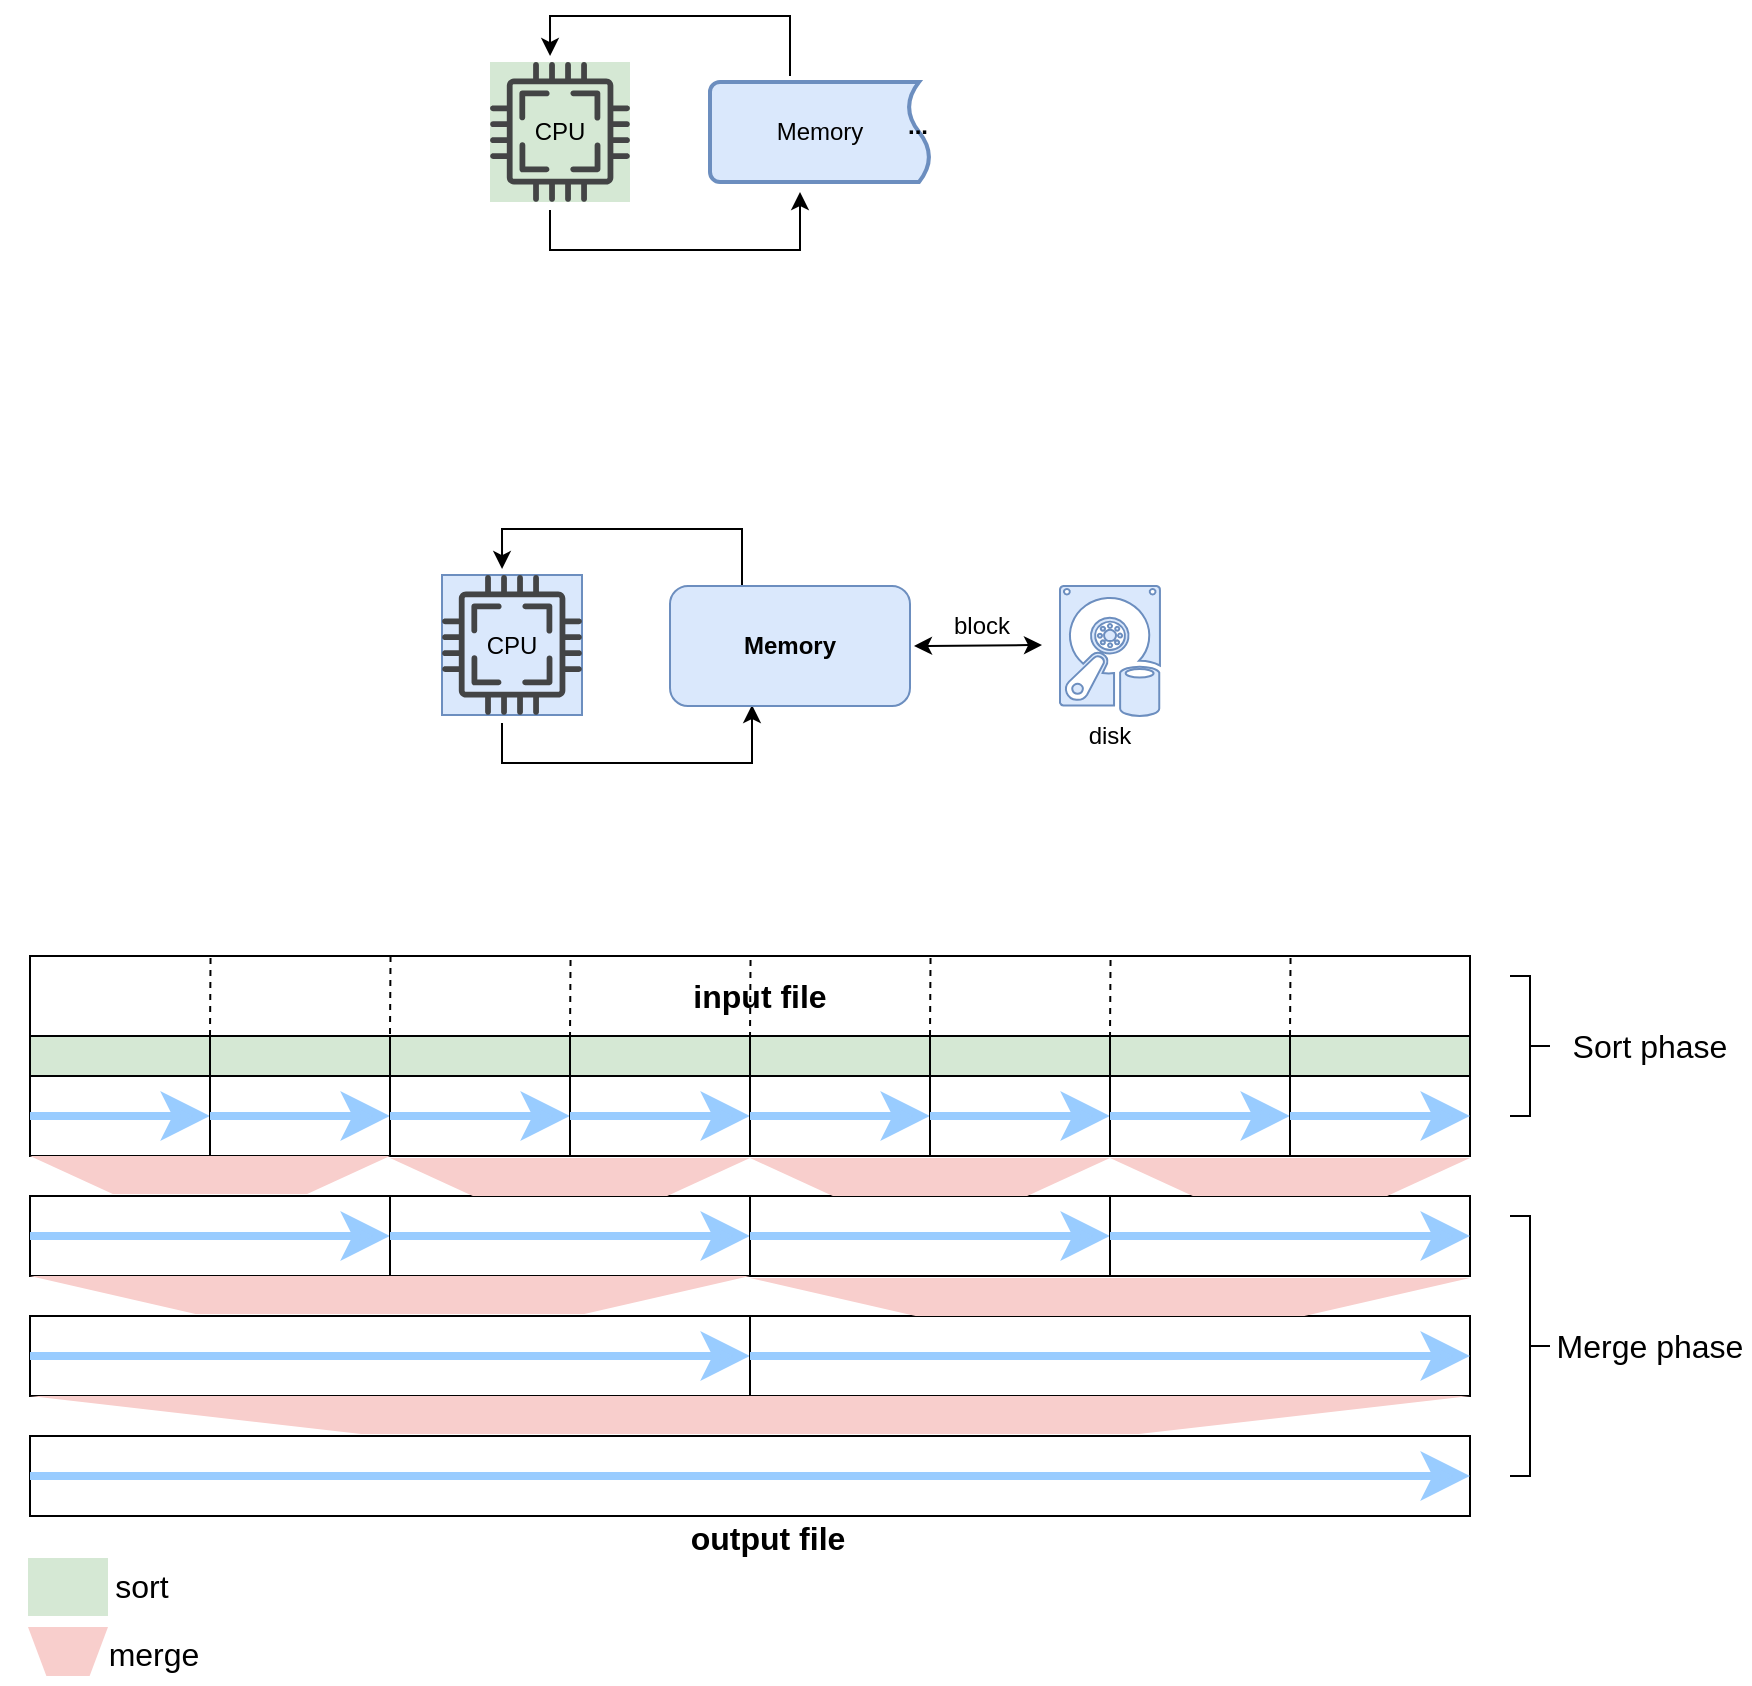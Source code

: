 <mxfile version="20.4.0" type="github">
  <diagram id="4smZeyvt5P-9_RaWFuqd" name="Page-1">
    <mxGraphModel dx="1209" dy="652" grid="1" gridSize="10" guides="1" tooltips="1" connect="1" arrows="1" fold="1" page="1" pageScale="1" pageWidth="850" pageHeight="1100" math="0" shadow="0">
      <root>
        <mxCell id="0" />
        <mxCell id="1" parent="0" />
        <mxCell id="fH4loxEB4iK8McvrBhj8-144" value="" style="verticalLabelPosition=middle;verticalAlign=middle;html=1;shape=trapezoid;perimeter=trapezoidPerimeter;whiteSpace=wrap;size=0.23;arcSize=10;flipV=1;labelPosition=center;align=center;strokeColor=none;strokeWidth=1;fontSize=16;fillColor=#f8cecc;" vertex="1" parent="1">
          <mxGeometry x="19" y="1045.5" width="40" height="24.5" as="geometry" />
        </mxCell>
        <mxCell id="fH4loxEB4iK8McvrBhj8-143" value="" style="rounded=0;whiteSpace=wrap;html=1;strokeColor=none;strokeWidth=1;fontSize=16;fillColor=#d5e8d4;" vertex="1" parent="1">
          <mxGeometry x="19" y="1011" width="40" height="29" as="geometry" />
        </mxCell>
        <mxCell id="fH4loxEB4iK8McvrBhj8-13" value="" style="group;fillColor=#d5e8d4;strokeColor=none;" vertex="1" connectable="0" parent="1">
          <mxGeometry x="250" y="263" width="70" height="70" as="geometry" />
        </mxCell>
        <mxCell id="fH4loxEB4iK8McvrBhj8-11" value="" style="sketch=0;pointerEvents=1;shadow=0;dashed=0;html=1;strokeColor=none;fillColor=#434445;aspect=fixed;labelPosition=center;verticalLabelPosition=bottom;verticalAlign=top;align=center;outlineConnect=0;shape=mxgraph.vvd.cpu;" vertex="1" parent="fH4loxEB4iK8McvrBhj8-13">
          <mxGeometry width="70" height="70" as="geometry" />
        </mxCell>
        <mxCell id="fH4loxEB4iK8McvrBhj8-12" value="CPU" style="text;html=1;strokeColor=none;fillColor=#d5e8d4;align=center;verticalAlign=middle;whiteSpace=wrap;rounded=0;" vertex="1" parent="fH4loxEB4iK8McvrBhj8-13">
          <mxGeometry x="20" y="20" width="30" height="30" as="geometry" />
        </mxCell>
        <mxCell id="fH4loxEB4iK8McvrBhj8-14" value="Memory" style="strokeWidth=2;html=1;shape=mxgraph.flowchart.document2;whiteSpace=wrap;size=0.1;direction=north;fillColor=#dae8fc;strokeColor=#6c8ebf;" vertex="1" parent="1">
          <mxGeometry x="360" y="273" width="110" height="50" as="geometry" />
        </mxCell>
        <mxCell id="fH4loxEB4iK8McvrBhj8-15" value="..." style="text;html=1;strokeColor=none;fillColor=none;align=center;verticalAlign=middle;whiteSpace=wrap;rounded=0;fontStyle=1;spacingTop=0;" vertex="1" parent="1">
          <mxGeometry x="434" y="280" width="60" height="30" as="geometry" />
        </mxCell>
        <mxCell id="fH4loxEB4iK8McvrBhj8-16" value="" style="endArrow=classic;html=1;rounded=0;entryX=0.429;entryY=-0.014;entryDx=0;entryDy=0;entryPerimeter=0;" edge="1" parent="1">
          <mxGeometry width="50" height="50" relative="1" as="geometry">
            <mxPoint x="400" y="270" as="sourcePoint" />
            <mxPoint x="280.03" y="260.02" as="targetPoint" />
            <Array as="points">
              <mxPoint x="400" y="240" />
              <mxPoint x="280" y="240" />
            </Array>
          </mxGeometry>
        </mxCell>
        <mxCell id="fH4loxEB4iK8McvrBhj8-17" value="" style="endArrow=classic;html=1;rounded=0;entryX=0;entryY=0.5;entryDx=0;entryDy=0;entryPerimeter=0;" edge="1" parent="1">
          <mxGeometry width="50" height="50" relative="1" as="geometry">
            <mxPoint x="280" y="337" as="sourcePoint" />
            <mxPoint x="405" y="328" as="targetPoint" />
            <Array as="points">
              <mxPoint x="280" y="357" />
              <mxPoint x="405" y="357" />
            </Array>
          </mxGeometry>
        </mxCell>
        <mxCell id="fH4loxEB4iK8McvrBhj8-19" value="" style="group;fillColor=#dae8fc;strokeColor=#6c8ebf;" vertex="1" connectable="0" parent="1">
          <mxGeometry x="226" y="519.5" width="70" height="70" as="geometry" />
        </mxCell>
        <mxCell id="fH4loxEB4iK8McvrBhj8-20" value="" style="sketch=0;pointerEvents=1;shadow=0;dashed=0;html=1;strokeColor=none;fillColor=#434445;aspect=fixed;labelPosition=center;verticalLabelPosition=bottom;verticalAlign=top;align=center;outlineConnect=0;shape=mxgraph.vvd.cpu;" vertex="1" parent="fH4loxEB4iK8McvrBhj8-19">
          <mxGeometry width="70" height="70" as="geometry" />
        </mxCell>
        <mxCell id="fH4loxEB4iK8McvrBhj8-21" value="CPU" style="text;html=1;strokeColor=none;fillColor=#dae8fc;align=center;verticalAlign=middle;whiteSpace=wrap;rounded=0;" vertex="1" parent="fH4loxEB4iK8McvrBhj8-19">
          <mxGeometry x="20" y="20" width="30" height="30" as="geometry" />
        </mxCell>
        <mxCell id="fH4loxEB4iK8McvrBhj8-24" value="" style="endArrow=classic;html=1;rounded=0;entryX=0.429;entryY=-0.014;entryDx=0;entryDy=0;entryPerimeter=0;" edge="1" parent="1">
          <mxGeometry width="50" height="50" relative="1" as="geometry">
            <mxPoint x="376" y="526.5" as="sourcePoint" />
            <mxPoint x="256.03" y="516.52" as="targetPoint" />
            <Array as="points">
              <mxPoint x="376" y="496.5" />
              <mxPoint x="256" y="496.5" />
            </Array>
          </mxGeometry>
        </mxCell>
        <mxCell id="fH4loxEB4iK8McvrBhj8-25" value="" style="endArrow=classic;html=1;rounded=0;entryX=0;entryY=0.5;entryDx=0;entryDy=0;entryPerimeter=0;" edge="1" parent="1">
          <mxGeometry width="50" height="50" relative="1" as="geometry">
            <mxPoint x="256" y="593.5" as="sourcePoint" />
            <mxPoint x="381" y="584.5" as="targetPoint" />
            <Array as="points">
              <mxPoint x="256" y="613.5" />
              <mxPoint x="381" y="613.5" />
            </Array>
          </mxGeometry>
        </mxCell>
        <mxCell id="fH4loxEB4iK8McvrBhj8-26" value="Memory" style="rounded=1;whiteSpace=wrap;html=1;strokeColor=#6c8ebf;fillColor=#dae8fc;fontStyle=1" vertex="1" parent="1">
          <mxGeometry x="340" y="525" width="120" height="60" as="geometry" />
        </mxCell>
        <mxCell id="fH4loxEB4iK8McvrBhj8-28" value="" style="endArrow=classic;startArrow=classic;html=1;rounded=0;exitX=1;exitY=0.5;exitDx=0;exitDy=0;entryX=0;entryY=0.5;entryDx=0;entryDy=0;" edge="1" parent="1">
          <mxGeometry width="50" height="50" relative="1" as="geometry">
            <mxPoint x="462" y="555" as="sourcePoint" />
            <mxPoint x="526" y="554.5" as="targetPoint" />
          </mxGeometry>
        </mxCell>
        <mxCell id="fH4loxEB4iK8McvrBhj8-29" value="block" style="text;html=1;strokeColor=none;fillColor=none;align=center;verticalAlign=middle;whiteSpace=wrap;rounded=0;" vertex="1" parent="1">
          <mxGeometry x="466" y="529.5" width="60" height="30" as="geometry" />
        </mxCell>
        <mxCell id="fH4loxEB4iK8McvrBhj8-30" value="" style="verticalLabelPosition=bottom;html=1;verticalAlign=top;align=center;strokeColor=#6c8ebf;fillColor=#dae8fc;shape=mxgraph.azure.vhd_data_disk;pointerEvents=1;" vertex="1" parent="1">
          <mxGeometry x="535" y="525" width="50" height="65" as="geometry" />
        </mxCell>
        <mxCell id="fH4loxEB4iK8McvrBhj8-31" value="disk" style="text;html=1;strokeColor=none;fillColor=none;align=center;verticalAlign=middle;whiteSpace=wrap;rounded=0;" vertex="1" parent="1">
          <mxGeometry x="530" y="585" width="60" height="30" as="geometry" />
        </mxCell>
        <mxCell id="fH4loxEB4iK8McvrBhj8-32" value="" style="rounded=0;whiteSpace=wrap;html=1;fontSize=16;" vertex="1" parent="1">
          <mxGeometry x="20" y="710" width="720" height="40" as="geometry" />
        </mxCell>
        <mxCell id="fH4loxEB4iK8McvrBhj8-136" value="" style="edgeStyle=orthogonalEdgeStyle;rounded=0;orthogonalLoop=1;jettySize=auto;html=1;dashed=1;strokeColor=#000000;strokeWidth=1;fontSize=16;startArrow=none;startFill=0;endArrow=block;endFill=1;endSize=12;" edge="1" parent="1" source="fH4loxEB4iK8McvrBhj8-33" target="fH4loxEB4iK8McvrBhj8-32">
          <mxGeometry relative="1" as="geometry" />
        </mxCell>
        <mxCell id="fH4loxEB4iK8McvrBhj8-33" value="" style="rounded=0;whiteSpace=wrap;html=1;fontSize=16;" vertex="1" parent="1">
          <mxGeometry x="20" y="770" width="90" height="40" as="geometry" />
        </mxCell>
        <mxCell id="fH4loxEB4iK8McvrBhj8-35" value="" style="endArrow=classic;html=1;rounded=0;fontSize=16;exitX=0;exitY=0.5;exitDx=0;exitDy=0;entryX=1;entryY=0.5;entryDx=0;entryDy=0;fillColor=#dae8fc;strokeColor=#99CCFF;strokeWidth=4;startArrow=none;startFill=0;endSize=12;" edge="1" parent="1" source="fH4loxEB4iK8McvrBhj8-33" target="fH4loxEB4iK8McvrBhj8-33">
          <mxGeometry width="50" height="50" relative="1" as="geometry">
            <mxPoint x="400" y="860" as="sourcePoint" />
            <mxPoint x="450" y="810" as="targetPoint" />
          </mxGeometry>
        </mxCell>
        <mxCell id="fH4loxEB4iK8McvrBhj8-36" value="" style="rounded=0;whiteSpace=wrap;html=1;fontSize=16;" vertex="1" parent="1">
          <mxGeometry x="110" y="770" width="90" height="40" as="geometry" />
        </mxCell>
        <mxCell id="fH4loxEB4iK8McvrBhj8-37" value="" style="endArrow=classic;html=1;rounded=0;fontSize=16;exitX=0;exitY=0.5;exitDx=0;exitDy=0;entryX=1;entryY=0.5;entryDx=0;entryDy=0;fillColor=#dae8fc;strokeColor=#99CCFF;strokeWidth=4;startArrow=none;startFill=0;endSize=12;" edge="1" parent="1" source="fH4loxEB4iK8McvrBhj8-36" target="fH4loxEB4iK8McvrBhj8-36">
          <mxGeometry width="50" height="50" relative="1" as="geometry">
            <mxPoint x="490" y="860" as="sourcePoint" />
            <mxPoint x="540" y="810" as="targetPoint" />
          </mxGeometry>
        </mxCell>
        <mxCell id="fH4loxEB4iK8McvrBhj8-38" value="" style="rounded=0;whiteSpace=wrap;html=1;fontSize=16;" vertex="1" parent="1">
          <mxGeometry x="200" y="770" width="90" height="40" as="geometry" />
        </mxCell>
        <mxCell id="fH4loxEB4iK8McvrBhj8-39" value="" style="endArrow=classic;html=1;rounded=0;fontSize=16;exitX=0;exitY=0.5;exitDx=0;exitDy=0;entryX=1;entryY=0.5;entryDx=0;entryDy=0;fillColor=#dae8fc;strokeColor=#99CCFF;strokeWidth=4;startArrow=none;startFill=0;endSize=12;" edge="1" parent="1" source="fH4loxEB4iK8McvrBhj8-38" target="fH4loxEB4iK8McvrBhj8-38">
          <mxGeometry width="50" height="50" relative="1" as="geometry">
            <mxPoint x="580" y="860" as="sourcePoint" />
            <mxPoint x="630" y="810" as="targetPoint" />
          </mxGeometry>
        </mxCell>
        <mxCell id="fH4loxEB4iK8McvrBhj8-42" value="" style="rounded=0;whiteSpace=wrap;html=1;fontSize=16;" vertex="1" parent="1">
          <mxGeometry x="290" y="770" width="90" height="40" as="geometry" />
        </mxCell>
        <mxCell id="fH4loxEB4iK8McvrBhj8-43" value="" style="endArrow=classic;html=1;rounded=0;fontSize=16;exitX=0;exitY=0.5;exitDx=0;exitDy=0;entryX=1;entryY=0.5;entryDx=0;entryDy=0;fillColor=#dae8fc;strokeColor=#99CCFF;strokeWidth=4;startArrow=none;startFill=0;endSize=12;" edge="1" parent="1" source="fH4loxEB4iK8McvrBhj8-42" target="fH4loxEB4iK8McvrBhj8-42">
          <mxGeometry width="50" height="50" relative="1" as="geometry">
            <mxPoint x="670" y="860" as="sourcePoint" />
            <mxPoint x="720" y="810" as="targetPoint" />
          </mxGeometry>
        </mxCell>
        <mxCell id="fH4loxEB4iK8McvrBhj8-44" value="" style="rounded=0;whiteSpace=wrap;html=1;fontSize=16;" vertex="1" parent="1">
          <mxGeometry x="380" y="770" width="90" height="40" as="geometry" />
        </mxCell>
        <mxCell id="fH4loxEB4iK8McvrBhj8-45" value="" style="endArrow=classic;html=1;rounded=0;fontSize=16;exitX=0;exitY=0.5;exitDx=0;exitDy=0;entryX=1;entryY=0.5;entryDx=0;entryDy=0;fillColor=#dae8fc;strokeColor=#99CCFF;strokeWidth=4;startArrow=none;startFill=0;endSize=12;" edge="1" parent="1" source="fH4loxEB4iK8McvrBhj8-44" target="fH4loxEB4iK8McvrBhj8-44">
          <mxGeometry width="50" height="50" relative="1" as="geometry">
            <mxPoint x="760" y="860" as="sourcePoint" />
            <mxPoint x="810" y="810" as="targetPoint" />
          </mxGeometry>
        </mxCell>
        <mxCell id="fH4loxEB4iK8McvrBhj8-46" value="" style="rounded=0;whiteSpace=wrap;html=1;fontSize=16;" vertex="1" parent="1">
          <mxGeometry x="470" y="770" width="90" height="40" as="geometry" />
        </mxCell>
        <mxCell id="fH4loxEB4iK8McvrBhj8-47" value="" style="endArrow=classic;html=1;rounded=0;fontSize=16;exitX=0;exitY=0.5;exitDx=0;exitDy=0;entryX=1;entryY=0.5;entryDx=0;entryDy=0;fillColor=#dae8fc;strokeColor=#99CCFF;strokeWidth=4;startArrow=none;startFill=0;endSize=12;" edge="1" parent="1" source="fH4loxEB4iK8McvrBhj8-46" target="fH4loxEB4iK8McvrBhj8-46">
          <mxGeometry width="50" height="50" relative="1" as="geometry">
            <mxPoint x="850" y="860" as="sourcePoint" />
            <mxPoint x="900" y="810" as="targetPoint" />
          </mxGeometry>
        </mxCell>
        <mxCell id="fH4loxEB4iK8McvrBhj8-48" value="" style="rounded=0;whiteSpace=wrap;html=1;fontSize=16;" vertex="1" parent="1">
          <mxGeometry x="560" y="770" width="90" height="40" as="geometry" />
        </mxCell>
        <mxCell id="fH4loxEB4iK8McvrBhj8-49" value="" style="endArrow=classic;html=1;rounded=0;fontSize=16;exitX=0;exitY=0.5;exitDx=0;exitDy=0;entryX=1;entryY=0.5;entryDx=0;entryDy=0;fillColor=#dae8fc;strokeColor=#99CCFF;strokeWidth=4;startArrow=none;startFill=0;endSize=12;" edge="1" parent="1" source="fH4loxEB4iK8McvrBhj8-48" target="fH4loxEB4iK8McvrBhj8-48">
          <mxGeometry width="50" height="50" relative="1" as="geometry">
            <mxPoint x="940" y="860" as="sourcePoint" />
            <mxPoint x="990" y="810" as="targetPoint" />
          </mxGeometry>
        </mxCell>
        <mxCell id="fH4loxEB4iK8McvrBhj8-50" value="" style="rounded=0;whiteSpace=wrap;html=1;fontSize=16;" vertex="1" parent="1">
          <mxGeometry x="650" y="770" width="90" height="40" as="geometry" />
        </mxCell>
        <mxCell id="fH4loxEB4iK8McvrBhj8-51" value="" style="endArrow=classic;html=1;rounded=0;fontSize=16;exitX=0;exitY=0.5;exitDx=0;exitDy=0;entryX=1;entryY=0.5;entryDx=0;entryDy=0;fillColor=#dae8fc;strokeColor=#99CCFF;strokeWidth=4;startArrow=none;startFill=0;endSize=12;" edge="1" parent="1" source="fH4loxEB4iK8McvrBhj8-50" target="fH4loxEB4iK8McvrBhj8-50">
          <mxGeometry width="50" height="50" relative="1" as="geometry">
            <mxPoint x="1030" y="860" as="sourcePoint" />
            <mxPoint x="1080" y="810" as="targetPoint" />
          </mxGeometry>
        </mxCell>
        <mxCell id="fH4loxEB4iK8McvrBhj8-54" value="" style="rounded=0;whiteSpace=wrap;html=1;fontSize=16;" vertex="1" parent="1">
          <mxGeometry x="20" y="830" width="180" height="40" as="geometry" />
        </mxCell>
        <mxCell id="fH4loxEB4iK8McvrBhj8-55" value="" style="endArrow=classic;html=1;rounded=0;fontSize=16;exitX=0;exitY=0.5;exitDx=0;exitDy=0;entryX=1;entryY=0.5;entryDx=0;entryDy=0;fillColor=#dae8fc;strokeColor=#99CCFF;strokeWidth=4;startArrow=none;startFill=0;endSize=12;" edge="1" parent="1" source="fH4loxEB4iK8McvrBhj8-54" target="fH4loxEB4iK8McvrBhj8-54">
          <mxGeometry width="50" height="50" relative="1" as="geometry">
            <mxPoint x="400" y="920" as="sourcePoint" />
            <mxPoint x="450" y="870" as="targetPoint" />
          </mxGeometry>
        </mxCell>
        <mxCell id="fH4loxEB4iK8McvrBhj8-56" value="" style="rounded=0;whiteSpace=wrap;html=1;fontSize=16;" vertex="1" parent="1">
          <mxGeometry x="200" y="830" width="180" height="40" as="geometry" />
        </mxCell>
        <mxCell id="fH4loxEB4iK8McvrBhj8-57" value="" style="endArrow=classic;html=1;rounded=0;fontSize=16;exitX=0;exitY=0.5;exitDx=0;exitDy=0;entryX=1;entryY=0.5;entryDx=0;entryDy=0;fillColor=#dae8fc;strokeColor=#99CCFF;strokeWidth=4;startArrow=none;startFill=0;endSize=12;" edge="1" parent="1" source="fH4loxEB4iK8McvrBhj8-56" target="fH4loxEB4iK8McvrBhj8-56">
          <mxGeometry width="50" height="50" relative="1" as="geometry">
            <mxPoint x="580" y="920" as="sourcePoint" />
            <mxPoint x="630" y="870" as="targetPoint" />
          </mxGeometry>
        </mxCell>
        <mxCell id="fH4loxEB4iK8McvrBhj8-58" value="" style="rounded=0;whiteSpace=wrap;html=1;fontSize=16;" vertex="1" parent="1">
          <mxGeometry x="380" y="830" width="180" height="40" as="geometry" />
        </mxCell>
        <mxCell id="fH4loxEB4iK8McvrBhj8-59" value="" style="endArrow=classic;html=1;rounded=0;fontSize=16;exitX=0;exitY=0.5;exitDx=0;exitDy=0;entryX=1;entryY=0.5;entryDx=0;entryDy=0;fillColor=#dae8fc;strokeColor=#99CCFF;strokeWidth=4;startArrow=none;startFill=0;endSize=12;" edge="1" parent="1" source="fH4loxEB4iK8McvrBhj8-58" target="fH4loxEB4iK8McvrBhj8-58">
          <mxGeometry width="50" height="50" relative="1" as="geometry">
            <mxPoint x="760" y="920" as="sourcePoint" />
            <mxPoint x="810" y="870" as="targetPoint" />
          </mxGeometry>
        </mxCell>
        <mxCell id="fH4loxEB4iK8McvrBhj8-60" value="" style="rounded=0;whiteSpace=wrap;html=1;fontSize=16;" vertex="1" parent="1">
          <mxGeometry x="560" y="830" width="180" height="40" as="geometry" />
        </mxCell>
        <mxCell id="fH4loxEB4iK8McvrBhj8-61" value="" style="endArrow=classic;html=1;rounded=0;fontSize=16;exitX=0;exitY=0.5;exitDx=0;exitDy=0;entryX=1;entryY=0.5;entryDx=0;entryDy=0;fillColor=#dae8fc;strokeColor=#99CCFF;strokeWidth=4;startArrow=none;startFill=0;endSize=12;" edge="1" parent="1" source="fH4loxEB4iK8McvrBhj8-60" target="fH4loxEB4iK8McvrBhj8-60">
          <mxGeometry width="50" height="50" relative="1" as="geometry">
            <mxPoint x="940" y="920" as="sourcePoint" />
            <mxPoint x="990" y="870" as="targetPoint" />
          </mxGeometry>
        </mxCell>
        <mxCell id="fH4loxEB4iK8McvrBhj8-62" value="" style="rounded=0;whiteSpace=wrap;html=1;fontSize=16;" vertex="1" parent="1">
          <mxGeometry x="20" y="890" width="360" height="40" as="geometry" />
        </mxCell>
        <mxCell id="fH4loxEB4iK8McvrBhj8-63" value="" style="endArrow=classic;html=1;rounded=0;fontSize=16;exitX=0;exitY=0.5;exitDx=0;exitDy=0;entryX=1;entryY=0.5;entryDx=0;entryDy=0;fillColor=#dae8fc;strokeColor=#99CCFF;strokeWidth=4;startArrow=none;startFill=0;endSize=12;" edge="1" parent="1" source="fH4loxEB4iK8McvrBhj8-62" target="fH4loxEB4iK8McvrBhj8-62">
          <mxGeometry width="50" height="50" relative="1" as="geometry">
            <mxPoint x="400" y="980" as="sourcePoint" />
            <mxPoint x="450" y="930" as="targetPoint" />
          </mxGeometry>
        </mxCell>
        <mxCell id="fH4loxEB4iK8McvrBhj8-65" value="" style="rounded=0;whiteSpace=wrap;html=1;fontSize=16;" vertex="1" parent="1">
          <mxGeometry x="380" y="890" width="360" height="40" as="geometry" />
        </mxCell>
        <mxCell id="fH4loxEB4iK8McvrBhj8-66" value="" style="endArrow=classic;html=1;rounded=0;fontSize=16;exitX=0;exitY=0.5;exitDx=0;exitDy=0;entryX=1;entryY=0.5;entryDx=0;entryDy=0;fillColor=#dae8fc;strokeColor=#99CCFF;strokeWidth=4;startArrow=none;startFill=0;endSize=12;" edge="1" parent="1" source="fH4loxEB4iK8McvrBhj8-65" target="fH4loxEB4iK8McvrBhj8-65">
          <mxGeometry width="50" height="50" relative="1" as="geometry">
            <mxPoint x="760" y="980" as="sourcePoint" />
            <mxPoint x="810" y="930" as="targetPoint" />
          </mxGeometry>
        </mxCell>
        <mxCell id="fH4loxEB4iK8McvrBhj8-67" value="" style="rounded=0;whiteSpace=wrap;html=1;fontSize=16;" vertex="1" parent="1">
          <mxGeometry x="20" y="950" width="720" height="40" as="geometry" />
        </mxCell>
        <mxCell id="fH4loxEB4iK8McvrBhj8-68" value="" style="endArrow=classic;html=1;rounded=0;fontSize=16;exitX=0;exitY=0.5;exitDx=0;exitDy=0;entryX=1;entryY=0.5;entryDx=0;entryDy=0;fillColor=#dae8fc;strokeColor=#99CCFF;strokeWidth=4;startArrow=none;startFill=0;endSize=12;" edge="1" parent="1" source="fH4loxEB4iK8McvrBhj8-67" target="fH4loxEB4iK8McvrBhj8-67">
          <mxGeometry width="50" height="50" relative="1" as="geometry">
            <mxPoint x="400" y="1040" as="sourcePoint" />
            <mxPoint x="450" y="990" as="targetPoint" />
          </mxGeometry>
        </mxCell>
        <mxCell id="fH4loxEB4iK8McvrBhj8-69" value="output file" style="text;html=1;strokeColor=none;fillColor=none;align=center;verticalAlign=middle;whiteSpace=wrap;rounded=0;fontSize=16;fontStyle=1" vertex="1" parent="1">
          <mxGeometry x="344" y="986" width="90" height="30" as="geometry" />
        </mxCell>
        <mxCell id="fH4loxEB4iK8McvrBhj8-71" value="" style="strokeWidth=1;html=1;shape=mxgraph.flowchart.annotation_2;align=left;labelPosition=right;pointerEvents=1;strokeColor=default;fontSize=16;fillColor=default;rotation=-180;" vertex="1" parent="1">
          <mxGeometry x="760" y="720" width="20" height="70" as="geometry" />
        </mxCell>
        <mxCell id="fH4loxEB4iK8McvrBhj8-72" value="Sort phase" style="text;html=1;strokeColor=none;fillColor=none;align=center;verticalAlign=middle;whiteSpace=wrap;rounded=0;strokeWidth=1;fontSize=16;" vertex="1" parent="1">
          <mxGeometry x="790" y="740" width="80" height="30" as="geometry" />
        </mxCell>
        <mxCell id="fH4loxEB4iK8McvrBhj8-73" value="" style="strokeWidth=1;html=1;shape=mxgraph.flowchart.annotation_2;align=left;labelPosition=right;pointerEvents=1;strokeColor=default;fontSize=16;fillColor=default;rotation=-180;" vertex="1" parent="1">
          <mxGeometry x="760" y="840" width="20" height="130" as="geometry" />
        </mxCell>
        <mxCell id="fH4loxEB4iK8McvrBhj8-74" value="Merge phase" style="text;html=1;strokeColor=none;fillColor=none;align=center;verticalAlign=middle;whiteSpace=wrap;rounded=0;strokeWidth=1;fontSize=16;" vertex="1" parent="1">
          <mxGeometry x="780" y="890" width="100" height="30" as="geometry" />
        </mxCell>
        <mxCell id="fH4loxEB4iK8McvrBhj8-92" value="" style="verticalLabelPosition=middle;verticalAlign=middle;html=1;shape=trapezoid;perimeter=trapezoidPerimeter;whiteSpace=wrap;size=0.23;arcSize=10;flipV=1;labelPosition=center;align=center;strokeColor=none;strokeWidth=1;fontSize=16;fillColor=#f8cecc;" vertex="1" parent="1">
          <mxGeometry x="20" y="810" width="180" height="19" as="geometry" />
        </mxCell>
        <mxCell id="fH4loxEB4iK8McvrBhj8-94" value="" style="verticalLabelPosition=middle;verticalAlign=middle;html=1;shape=trapezoid;perimeter=trapezoidPerimeter;whiteSpace=wrap;size=0.23;arcSize=10;flipV=1;labelPosition=center;align=center;strokeColor=none;strokeWidth=1;fontSize=16;fillColor=#f8cecc;" vertex="1" parent="1">
          <mxGeometry x="200" y="811" width="180" height="19" as="geometry" />
        </mxCell>
        <mxCell id="fH4loxEB4iK8McvrBhj8-95" value="" style="verticalLabelPosition=middle;verticalAlign=middle;html=1;shape=trapezoid;perimeter=trapezoidPerimeter;whiteSpace=wrap;size=0.23;arcSize=10;flipV=1;labelPosition=center;align=center;strokeColor=none;strokeWidth=1;fontSize=16;fillColor=#f8cecc;" vertex="1" parent="1">
          <mxGeometry x="380" y="811" width="180" height="19" as="geometry" />
        </mxCell>
        <mxCell id="fH4loxEB4iK8McvrBhj8-96" value="" style="verticalLabelPosition=middle;verticalAlign=middle;html=1;shape=trapezoid;perimeter=trapezoidPerimeter;whiteSpace=wrap;size=0.23;arcSize=10;flipV=1;labelPosition=center;align=center;strokeColor=none;strokeWidth=1;fontSize=16;fillColor=#f8cecc;" vertex="1" parent="1">
          <mxGeometry x="560" y="811" width="180" height="19" as="geometry" />
        </mxCell>
        <mxCell id="fH4loxEB4iK8McvrBhj8-97" value="" style="verticalLabelPosition=middle;verticalAlign=middle;html=1;shape=trapezoid;perimeter=trapezoidPerimeter;whiteSpace=wrap;size=0.23;arcSize=10;flipV=1;labelPosition=center;align=center;strokeColor=none;strokeWidth=1;fontSize=16;fillColor=#f8cecc;" vertex="1" parent="1">
          <mxGeometry x="20" y="870" width="360" height="19" as="geometry" />
        </mxCell>
        <mxCell id="fH4loxEB4iK8McvrBhj8-98" value="" style="verticalLabelPosition=middle;verticalAlign=middle;html=1;shape=trapezoid;perimeter=trapezoidPerimeter;whiteSpace=wrap;size=0.23;arcSize=10;flipV=1;labelPosition=center;align=center;strokeColor=none;strokeWidth=1;fontSize=16;fillColor=#f8cecc;" vertex="1" parent="1">
          <mxGeometry x="380" y="871" width="360" height="19" as="geometry" />
        </mxCell>
        <mxCell id="fH4loxEB4iK8McvrBhj8-99" value="" style="verticalLabelPosition=middle;verticalAlign=middle;html=1;shape=trapezoid;perimeter=trapezoidPerimeter;whiteSpace=wrap;size=0.23;arcSize=10;flipV=1;labelPosition=center;align=center;strokeColor=none;strokeWidth=1;fontSize=16;fillColor=#f8cecc;" vertex="1" parent="1">
          <mxGeometry x="20" y="930" width="720" height="19" as="geometry" />
        </mxCell>
        <mxCell id="fH4loxEB4iK8McvrBhj8-102" value="" style="rounded=0;whiteSpace=wrap;html=1;strokeColor=default;strokeWidth=1;fontSize=16;fillColor=#d5e8d4;" vertex="1" parent="1">
          <mxGeometry x="20" y="750" width="90" height="20" as="geometry" />
        </mxCell>
        <mxCell id="fH4loxEB4iK8McvrBhj8-103" value="" style="shape=image;html=1;verticalAlign=top;verticalLabelPosition=bottom;labelBackgroundColor=#ffffff;imageAspect=0;aspect=fixed;image=https://cdn0.iconfinder.com/data/icons/ui-interface-6/24/filter-128.png;strokeColor=default;strokeWidth=1;fontSize=16;fillColor=default;imageBorder=none;" vertex="1" parent="1">
          <mxGeometry x="53" y="751" width="20" height="20" as="geometry" />
        </mxCell>
        <mxCell id="fH4loxEB4iK8McvrBhj8-104" value="" style="rounded=0;whiteSpace=wrap;html=1;strokeColor=default;strokeWidth=1;fontSize=16;fillColor=#d5e8d4;" vertex="1" parent="1">
          <mxGeometry x="110" y="750" width="90" height="20" as="geometry" />
        </mxCell>
        <mxCell id="fH4loxEB4iK8McvrBhj8-105" value="" style="shape=image;html=1;verticalAlign=top;verticalLabelPosition=bottom;labelBackgroundColor=#ffffff;imageAspect=0;aspect=fixed;image=https://cdn0.iconfinder.com/data/icons/ui-interface-6/24/filter-128.png;strokeColor=default;strokeWidth=1;fontSize=16;fillColor=default;imageBorder=none;" vertex="1" parent="1">
          <mxGeometry x="143" y="751" width="20" height="20" as="geometry" />
        </mxCell>
        <mxCell id="fH4loxEB4iK8McvrBhj8-106" value="" style="rounded=0;whiteSpace=wrap;html=1;strokeColor=default;strokeWidth=1;fontSize=16;fillColor=#d5e8d4;" vertex="1" parent="1">
          <mxGeometry x="200" y="750" width="90" height="20" as="geometry" />
        </mxCell>
        <mxCell id="fH4loxEB4iK8McvrBhj8-107" value="" style="shape=image;html=1;verticalAlign=top;verticalLabelPosition=bottom;labelBackgroundColor=#ffffff;imageAspect=0;aspect=fixed;image=https://cdn0.iconfinder.com/data/icons/ui-interface-6/24/filter-128.png;strokeColor=default;strokeWidth=1;fontSize=16;fillColor=default;imageBorder=none;" vertex="1" parent="1">
          <mxGeometry x="233" y="751" width="20" height="20" as="geometry" />
        </mxCell>
        <mxCell id="fH4loxEB4iK8McvrBhj8-108" value="" style="rounded=0;whiteSpace=wrap;html=1;strokeColor=default;strokeWidth=1;fontSize=16;fillColor=#d5e8d4;" vertex="1" parent="1">
          <mxGeometry x="290" y="750" width="90" height="20" as="geometry" />
        </mxCell>
        <mxCell id="fH4loxEB4iK8McvrBhj8-109" value="" style="shape=image;html=1;verticalAlign=top;verticalLabelPosition=bottom;labelBackgroundColor=#ffffff;imageAspect=0;aspect=fixed;image=https://cdn0.iconfinder.com/data/icons/ui-interface-6/24/filter-128.png;strokeColor=default;strokeWidth=1;fontSize=16;fillColor=default;imageBorder=none;" vertex="1" parent="1">
          <mxGeometry x="323" y="751" width="20" height="20" as="geometry" />
        </mxCell>
        <mxCell id="fH4loxEB4iK8McvrBhj8-112" value="" style="rounded=0;whiteSpace=wrap;html=1;strokeColor=default;strokeWidth=1;fontSize=16;fillColor=#d5e8d4;" vertex="1" parent="1">
          <mxGeometry x="380" y="750" width="90" height="20" as="geometry" />
        </mxCell>
        <mxCell id="fH4loxEB4iK8McvrBhj8-113" value="" style="shape=image;html=1;verticalAlign=top;verticalLabelPosition=bottom;labelBackgroundColor=#ffffff;imageAspect=0;aspect=fixed;image=https://cdn0.iconfinder.com/data/icons/ui-interface-6/24/filter-128.png;strokeColor=default;strokeWidth=1;fontSize=16;fillColor=default;imageBorder=none;" vertex="1" parent="1">
          <mxGeometry x="413" y="751" width="20" height="20" as="geometry" />
        </mxCell>
        <mxCell id="fH4loxEB4iK8McvrBhj8-114" value="" style="rounded=0;whiteSpace=wrap;html=1;strokeColor=default;strokeWidth=1;fontSize=16;fillColor=#d5e8d4;" vertex="1" parent="1">
          <mxGeometry x="470" y="750" width="90" height="20" as="geometry" />
        </mxCell>
        <mxCell id="fH4loxEB4iK8McvrBhj8-115" value="" style="shape=image;html=1;verticalAlign=top;verticalLabelPosition=bottom;labelBackgroundColor=#ffffff;imageAspect=0;aspect=fixed;image=https://cdn0.iconfinder.com/data/icons/ui-interface-6/24/filter-128.png;strokeColor=default;strokeWidth=1;fontSize=16;fillColor=default;imageBorder=none;" vertex="1" parent="1">
          <mxGeometry x="503" y="751" width="20" height="20" as="geometry" />
        </mxCell>
        <mxCell id="fH4loxEB4iK8McvrBhj8-116" value="" style="rounded=0;whiteSpace=wrap;html=1;strokeColor=default;strokeWidth=1;fontSize=16;fillColor=#d5e8d4;" vertex="1" parent="1">
          <mxGeometry x="560" y="750" width="90" height="20" as="geometry" />
        </mxCell>
        <mxCell id="fH4loxEB4iK8McvrBhj8-117" value="" style="shape=image;html=1;verticalAlign=top;verticalLabelPosition=bottom;labelBackgroundColor=#ffffff;imageAspect=0;aspect=fixed;image=https://cdn0.iconfinder.com/data/icons/ui-interface-6/24/filter-128.png;strokeColor=default;strokeWidth=1;fontSize=16;fillColor=default;imageBorder=none;" vertex="1" parent="1">
          <mxGeometry x="593" y="751" width="20" height="20" as="geometry" />
        </mxCell>
        <mxCell id="fH4loxEB4iK8McvrBhj8-118" value="" style="rounded=0;whiteSpace=wrap;html=1;strokeColor=default;strokeWidth=1;fontSize=16;fillColor=#d5e8d4;" vertex="1" parent="1">
          <mxGeometry x="650" y="750" width="90" height="20" as="geometry" />
        </mxCell>
        <mxCell id="fH4loxEB4iK8McvrBhj8-119" value="" style="shape=image;html=1;verticalAlign=top;verticalLabelPosition=bottom;labelBackgroundColor=#ffffff;imageAspect=0;aspect=fixed;image=https://cdn0.iconfinder.com/data/icons/ui-interface-6/24/filter-128.png;strokeColor=default;strokeWidth=1;fontSize=16;fillColor=default;imageBorder=none;" vertex="1" parent="1">
          <mxGeometry x="683" y="751" width="20" height="20" as="geometry" />
        </mxCell>
        <mxCell id="fH4loxEB4iK8McvrBhj8-121" value="" style="shape=image;html=1;verticalAlign=top;verticalLabelPosition=bottom;labelBackgroundColor=#ffffff;imageAspect=0;aspect=fixed;image=https://cdn0.iconfinder.com/data/icons/phosphor-bold-vol-3-1/256/git-merge-duotone-128.png;strokeColor=default;strokeWidth=1;fontSize=16;fillColor=default;" vertex="1" parent="1">
          <mxGeometry x="103" y="811" width="20" height="20" as="geometry" />
        </mxCell>
        <mxCell id="fH4loxEB4iK8McvrBhj8-122" value="" style="shape=image;html=1;verticalAlign=top;verticalLabelPosition=bottom;labelBackgroundColor=#ffffff;imageAspect=0;aspect=fixed;image=https://cdn0.iconfinder.com/data/icons/phosphor-bold-vol-3-1/256/git-merge-duotone-128.png;strokeColor=default;strokeWidth=1;fontSize=16;fillColor=default;" vertex="1" parent="1">
          <mxGeometry x="280" y="810" width="20" height="20" as="geometry" />
        </mxCell>
        <mxCell id="fH4loxEB4iK8McvrBhj8-123" value="" style="shape=image;html=1;verticalAlign=top;verticalLabelPosition=bottom;labelBackgroundColor=#ffffff;imageAspect=0;aspect=fixed;image=https://cdn0.iconfinder.com/data/icons/phosphor-bold-vol-3-1/256/git-merge-duotone-128.png;strokeColor=default;strokeWidth=1;fontSize=16;fillColor=default;" vertex="1" parent="1">
          <mxGeometry x="460" y="810.5" width="20" height="20" as="geometry" />
        </mxCell>
        <mxCell id="fH4loxEB4iK8McvrBhj8-124" value="" style="shape=image;html=1;verticalAlign=top;verticalLabelPosition=bottom;labelBackgroundColor=#ffffff;imageAspect=0;aspect=fixed;image=https://cdn0.iconfinder.com/data/icons/phosphor-bold-vol-3-1/256/git-merge-duotone-128.png;strokeColor=default;strokeWidth=1;fontSize=16;fillColor=default;" vertex="1" parent="1">
          <mxGeometry x="640" y="810.5" width="20" height="20" as="geometry" />
        </mxCell>
        <mxCell id="fH4loxEB4iK8McvrBhj8-125" value="" style="shape=image;html=1;verticalAlign=top;verticalLabelPosition=bottom;labelBackgroundColor=#ffffff;imageAspect=0;aspect=fixed;image=https://cdn0.iconfinder.com/data/icons/phosphor-bold-vol-3-1/256/git-merge-duotone-128.png;strokeColor=default;strokeWidth=1;fontSize=16;fillColor=default;" vertex="1" parent="1">
          <mxGeometry x="190" y="870" width="20" height="20" as="geometry" />
        </mxCell>
        <mxCell id="fH4loxEB4iK8McvrBhj8-126" value="" style="shape=image;html=1;verticalAlign=top;verticalLabelPosition=bottom;labelBackgroundColor=#ffffff;imageAspect=0;aspect=fixed;image=https://cdn0.iconfinder.com/data/icons/phosphor-bold-vol-3-1/256/git-merge-duotone-128.png;strokeColor=default;strokeWidth=1;fontSize=16;fillColor=default;" vertex="1" parent="1">
          <mxGeometry x="550" y="871" width="20" height="20" as="geometry" />
        </mxCell>
        <mxCell id="fH4loxEB4iK8McvrBhj8-127" value="" style="shape=image;html=1;verticalAlign=top;verticalLabelPosition=bottom;labelBackgroundColor=#ffffff;imageAspect=0;aspect=fixed;image=https://cdn0.iconfinder.com/data/icons/phosphor-bold-vol-3-1/256/git-merge-duotone-128.png;strokeColor=default;strokeWidth=1;fontSize=16;fillColor=default;" vertex="1" parent="1">
          <mxGeometry x="370" y="931" width="20" height="20" as="geometry" />
        </mxCell>
        <mxCell id="fH4loxEB4iK8McvrBhj8-128" value="input file" style="text;html=1;strokeColor=none;fillColor=none;align=center;verticalAlign=middle;whiteSpace=wrap;rounded=0;fontSize=16;fontStyle=1" vertex="1" parent="1">
          <mxGeometry x="340" y="715" width="90" height="30" as="geometry" />
        </mxCell>
        <mxCell id="fH4loxEB4iK8McvrBhj8-129" value="" style="endArrow=none;dashed=1;html=1;strokeWidth=1;rounded=0;strokeColor=#000000;fontSize=16;endSize=12;entryX=0.124;entryY=-0.017;entryDx=0;entryDy=0;entryPerimeter=0;" edge="1" parent="1">
          <mxGeometry width="50" height="50" relative="1" as="geometry">
            <mxPoint x="110" y="750" as="sourcePoint" />
            <mxPoint x="110.28" y="709.32" as="targetPoint" />
          </mxGeometry>
        </mxCell>
        <mxCell id="fH4loxEB4iK8McvrBhj8-130" value="" style="endArrow=none;dashed=1;html=1;strokeWidth=1;rounded=0;strokeColor=#000000;fontSize=16;endSize=12;entryX=0.124;entryY=-0.017;entryDx=0;entryDy=0;entryPerimeter=0;" edge="1" parent="1">
          <mxGeometry width="50" height="50" relative="1" as="geometry">
            <mxPoint x="200" y="749" as="sourcePoint" />
            <mxPoint x="200.28" y="708.32" as="targetPoint" />
          </mxGeometry>
        </mxCell>
        <mxCell id="fH4loxEB4iK8McvrBhj8-131" value="" style="endArrow=none;dashed=1;html=1;strokeWidth=1;rounded=0;strokeColor=#000000;fontSize=16;endSize=12;entryX=0.124;entryY=-0.017;entryDx=0;entryDy=0;entryPerimeter=0;" edge="1" parent="1">
          <mxGeometry width="50" height="50" relative="1" as="geometry">
            <mxPoint x="290" y="751" as="sourcePoint" />
            <mxPoint x="290.28" y="710.32" as="targetPoint" />
          </mxGeometry>
        </mxCell>
        <mxCell id="fH4loxEB4iK8McvrBhj8-132" value="" style="endArrow=none;dashed=1;html=1;strokeWidth=1;rounded=0;strokeColor=#000000;fontSize=16;endSize=12;entryX=0.124;entryY=-0.017;entryDx=0;entryDy=0;entryPerimeter=0;" edge="1" parent="1">
          <mxGeometry width="50" height="50" relative="1" as="geometry">
            <mxPoint x="380" y="751" as="sourcePoint" />
            <mxPoint x="380.28" y="710.32" as="targetPoint" />
          </mxGeometry>
        </mxCell>
        <mxCell id="fH4loxEB4iK8McvrBhj8-133" value="" style="endArrow=none;dashed=1;html=1;strokeWidth=1;rounded=0;strokeColor=#000000;fontSize=16;endSize=12;entryX=0.124;entryY=-0.017;entryDx=0;entryDy=0;entryPerimeter=0;" edge="1" parent="1">
          <mxGeometry width="50" height="50" relative="1" as="geometry">
            <mxPoint x="470" y="750" as="sourcePoint" />
            <mxPoint x="470.28" y="709.32" as="targetPoint" />
          </mxGeometry>
        </mxCell>
        <mxCell id="fH4loxEB4iK8McvrBhj8-134" value="" style="endArrow=none;dashed=1;html=1;strokeWidth=1;rounded=0;strokeColor=#000000;fontSize=16;endSize=12;entryX=0.124;entryY=-0.017;entryDx=0;entryDy=0;entryPerimeter=0;" edge="1" parent="1">
          <mxGeometry width="50" height="50" relative="1" as="geometry">
            <mxPoint x="560" y="751" as="sourcePoint" />
            <mxPoint x="560.28" y="710.32" as="targetPoint" />
          </mxGeometry>
        </mxCell>
        <mxCell id="fH4loxEB4iK8McvrBhj8-135" value="" style="endArrow=none;dashed=1;html=1;strokeWidth=1;rounded=0;strokeColor=#000000;fontSize=16;endSize=12;entryX=0.124;entryY=-0.017;entryDx=0;entryDy=0;entryPerimeter=0;" edge="1" parent="1">
          <mxGeometry width="50" height="50" relative="1" as="geometry">
            <mxPoint x="650" y="750" as="sourcePoint" />
            <mxPoint x="650.28" y="709.32" as="targetPoint" />
          </mxGeometry>
        </mxCell>
        <mxCell id="fH4loxEB4iK8McvrBhj8-138" value="" style="shape=image;html=1;verticalAlign=top;verticalLabelPosition=bottom;labelBackgroundColor=#ffffff;imageAspect=0;aspect=fixed;image=https://cdn0.iconfinder.com/data/icons/ui-interface-6/24/filter-128.png;strokeColor=default;strokeWidth=1;fontSize=16;fillColor=default;imageBorder=none;" vertex="1" parent="1">
          <mxGeometry x="29" y="1016" width="20" height="20" as="geometry" />
        </mxCell>
        <mxCell id="fH4loxEB4iK8McvrBhj8-140" value="" style="shape=image;html=1;verticalAlign=top;verticalLabelPosition=bottom;labelBackgroundColor=#ffffff;imageAspect=0;aspect=fixed;image=https://cdn0.iconfinder.com/data/icons/phosphor-bold-vol-3-1/256/git-merge-duotone-128.png;strokeColor=default;strokeWidth=1;fontSize=16;fillColor=default;" vertex="1" parent="1">
          <mxGeometry x="31" y="1049" width="20" height="20" as="geometry" />
        </mxCell>
        <mxCell id="fH4loxEB4iK8McvrBhj8-141" value="sort" style="text;html=1;strokeColor=none;fillColor=none;align=center;verticalAlign=middle;whiteSpace=wrap;rounded=0;strokeWidth=1;fontSize=16;" vertex="1" parent="1">
          <mxGeometry x="46" y="1010" width="60" height="30" as="geometry" />
        </mxCell>
        <mxCell id="fH4loxEB4iK8McvrBhj8-142" value="merge" style="text;html=1;strokeColor=none;fillColor=none;align=center;verticalAlign=middle;whiteSpace=wrap;rounded=0;strokeWidth=1;fontSize=16;" vertex="1" parent="1">
          <mxGeometry x="52" y="1044" width="60" height="30" as="geometry" />
        </mxCell>
      </root>
    </mxGraphModel>
  </diagram>
</mxfile>
